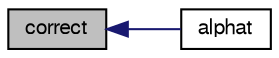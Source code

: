digraph "correct"
{
  bgcolor="transparent";
  edge [fontname="FreeSans",fontsize="10",labelfontname="FreeSans",labelfontsize="10"];
  node [fontname="FreeSans",fontsize="10",shape=record];
  rankdir="LR";
  Node1304 [label="correct",height=0.2,width=0.4,color="black", fillcolor="grey75", style="filled", fontcolor="black"];
  Node1304 -> Node1305 [dir="back",color="midnightblue",fontsize="10",style="solid",fontname="FreeSans"];
  Node1305 [label="alphat",height=0.2,width=0.4,color="black",URL="$a30770.html#a59d9ea07a6607675ba58f8bf67025738",tooltip="Return the turbulence thermal diffusivity. "];
}
